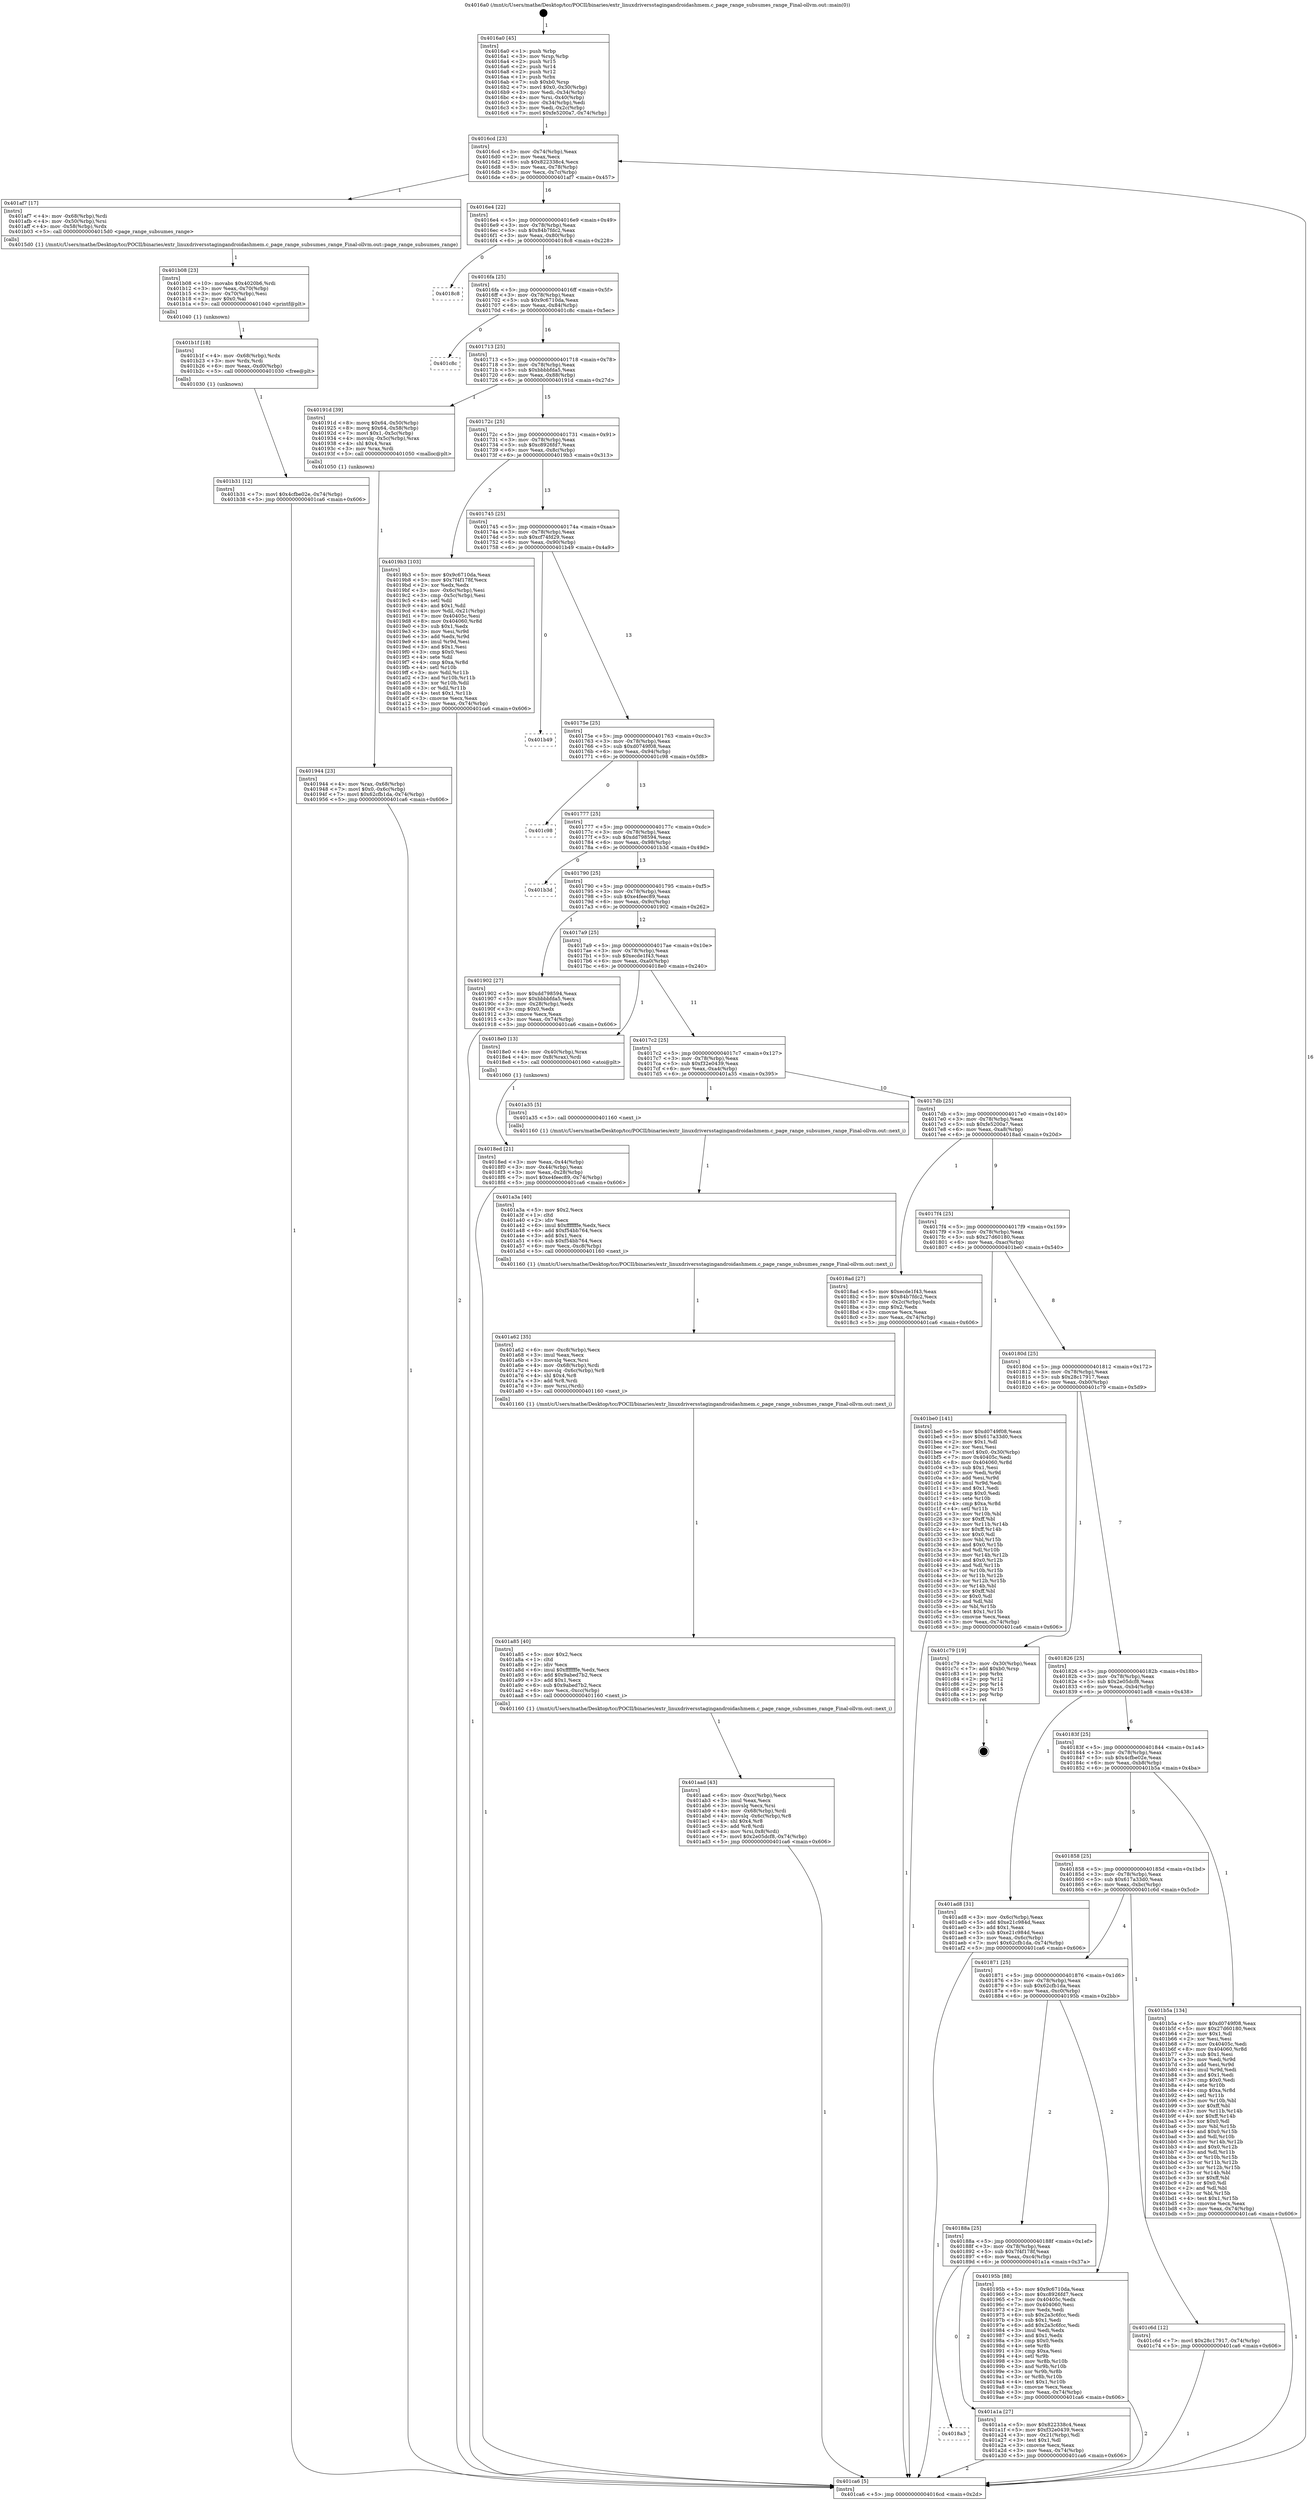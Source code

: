 digraph "0x4016a0" {
  label = "0x4016a0 (/mnt/c/Users/mathe/Desktop/tcc/POCII/binaries/extr_linuxdriversstagingandroidashmem.c_page_range_subsumes_range_Final-ollvm.out::main(0))"
  labelloc = "t"
  node[shape=record]

  Entry [label="",width=0.3,height=0.3,shape=circle,fillcolor=black,style=filled]
  "0x4016cd" [label="{
     0x4016cd [23]\l
     | [instrs]\l
     &nbsp;&nbsp;0x4016cd \<+3\>: mov -0x74(%rbp),%eax\l
     &nbsp;&nbsp;0x4016d0 \<+2\>: mov %eax,%ecx\l
     &nbsp;&nbsp;0x4016d2 \<+6\>: sub $0x822338c4,%ecx\l
     &nbsp;&nbsp;0x4016d8 \<+3\>: mov %eax,-0x78(%rbp)\l
     &nbsp;&nbsp;0x4016db \<+3\>: mov %ecx,-0x7c(%rbp)\l
     &nbsp;&nbsp;0x4016de \<+6\>: je 0000000000401af7 \<main+0x457\>\l
  }"]
  "0x401af7" [label="{
     0x401af7 [17]\l
     | [instrs]\l
     &nbsp;&nbsp;0x401af7 \<+4\>: mov -0x68(%rbp),%rdi\l
     &nbsp;&nbsp;0x401afb \<+4\>: mov -0x50(%rbp),%rsi\l
     &nbsp;&nbsp;0x401aff \<+4\>: mov -0x58(%rbp),%rdx\l
     &nbsp;&nbsp;0x401b03 \<+5\>: call 00000000004015d0 \<page_range_subsumes_range\>\l
     | [calls]\l
     &nbsp;&nbsp;0x4015d0 \{1\} (/mnt/c/Users/mathe/Desktop/tcc/POCII/binaries/extr_linuxdriversstagingandroidashmem.c_page_range_subsumes_range_Final-ollvm.out::page_range_subsumes_range)\l
  }"]
  "0x4016e4" [label="{
     0x4016e4 [22]\l
     | [instrs]\l
     &nbsp;&nbsp;0x4016e4 \<+5\>: jmp 00000000004016e9 \<main+0x49\>\l
     &nbsp;&nbsp;0x4016e9 \<+3\>: mov -0x78(%rbp),%eax\l
     &nbsp;&nbsp;0x4016ec \<+5\>: sub $0x84b7fdc2,%eax\l
     &nbsp;&nbsp;0x4016f1 \<+3\>: mov %eax,-0x80(%rbp)\l
     &nbsp;&nbsp;0x4016f4 \<+6\>: je 00000000004018c8 \<main+0x228\>\l
  }"]
  Exit [label="",width=0.3,height=0.3,shape=circle,fillcolor=black,style=filled,peripheries=2]
  "0x4018c8" [label="{
     0x4018c8\l
  }", style=dashed]
  "0x4016fa" [label="{
     0x4016fa [25]\l
     | [instrs]\l
     &nbsp;&nbsp;0x4016fa \<+5\>: jmp 00000000004016ff \<main+0x5f\>\l
     &nbsp;&nbsp;0x4016ff \<+3\>: mov -0x78(%rbp),%eax\l
     &nbsp;&nbsp;0x401702 \<+5\>: sub $0x9c6710da,%eax\l
     &nbsp;&nbsp;0x401707 \<+6\>: mov %eax,-0x84(%rbp)\l
     &nbsp;&nbsp;0x40170d \<+6\>: je 0000000000401c8c \<main+0x5ec\>\l
  }"]
  "0x401b31" [label="{
     0x401b31 [12]\l
     | [instrs]\l
     &nbsp;&nbsp;0x401b31 \<+7\>: movl $0x4cfbe02e,-0x74(%rbp)\l
     &nbsp;&nbsp;0x401b38 \<+5\>: jmp 0000000000401ca6 \<main+0x606\>\l
  }"]
  "0x401c8c" [label="{
     0x401c8c\l
  }", style=dashed]
  "0x401713" [label="{
     0x401713 [25]\l
     | [instrs]\l
     &nbsp;&nbsp;0x401713 \<+5\>: jmp 0000000000401718 \<main+0x78\>\l
     &nbsp;&nbsp;0x401718 \<+3\>: mov -0x78(%rbp),%eax\l
     &nbsp;&nbsp;0x40171b \<+5\>: sub $0xbbbbfda5,%eax\l
     &nbsp;&nbsp;0x401720 \<+6\>: mov %eax,-0x88(%rbp)\l
     &nbsp;&nbsp;0x401726 \<+6\>: je 000000000040191d \<main+0x27d\>\l
  }"]
  "0x401b1f" [label="{
     0x401b1f [18]\l
     | [instrs]\l
     &nbsp;&nbsp;0x401b1f \<+4\>: mov -0x68(%rbp),%rdx\l
     &nbsp;&nbsp;0x401b23 \<+3\>: mov %rdx,%rdi\l
     &nbsp;&nbsp;0x401b26 \<+6\>: mov %eax,-0xd0(%rbp)\l
     &nbsp;&nbsp;0x401b2c \<+5\>: call 0000000000401030 \<free@plt\>\l
     | [calls]\l
     &nbsp;&nbsp;0x401030 \{1\} (unknown)\l
  }"]
  "0x40191d" [label="{
     0x40191d [39]\l
     | [instrs]\l
     &nbsp;&nbsp;0x40191d \<+8\>: movq $0x64,-0x50(%rbp)\l
     &nbsp;&nbsp;0x401925 \<+8\>: movq $0x64,-0x58(%rbp)\l
     &nbsp;&nbsp;0x40192d \<+7\>: movl $0x1,-0x5c(%rbp)\l
     &nbsp;&nbsp;0x401934 \<+4\>: movslq -0x5c(%rbp),%rax\l
     &nbsp;&nbsp;0x401938 \<+4\>: shl $0x4,%rax\l
     &nbsp;&nbsp;0x40193c \<+3\>: mov %rax,%rdi\l
     &nbsp;&nbsp;0x40193f \<+5\>: call 0000000000401050 \<malloc@plt\>\l
     | [calls]\l
     &nbsp;&nbsp;0x401050 \{1\} (unknown)\l
  }"]
  "0x40172c" [label="{
     0x40172c [25]\l
     | [instrs]\l
     &nbsp;&nbsp;0x40172c \<+5\>: jmp 0000000000401731 \<main+0x91\>\l
     &nbsp;&nbsp;0x401731 \<+3\>: mov -0x78(%rbp),%eax\l
     &nbsp;&nbsp;0x401734 \<+5\>: sub $0xc8926fd7,%eax\l
     &nbsp;&nbsp;0x401739 \<+6\>: mov %eax,-0x8c(%rbp)\l
     &nbsp;&nbsp;0x40173f \<+6\>: je 00000000004019b3 \<main+0x313\>\l
  }"]
  "0x401b08" [label="{
     0x401b08 [23]\l
     | [instrs]\l
     &nbsp;&nbsp;0x401b08 \<+10\>: movabs $0x4020b6,%rdi\l
     &nbsp;&nbsp;0x401b12 \<+3\>: mov %eax,-0x70(%rbp)\l
     &nbsp;&nbsp;0x401b15 \<+3\>: mov -0x70(%rbp),%esi\l
     &nbsp;&nbsp;0x401b18 \<+2\>: mov $0x0,%al\l
     &nbsp;&nbsp;0x401b1a \<+5\>: call 0000000000401040 \<printf@plt\>\l
     | [calls]\l
     &nbsp;&nbsp;0x401040 \{1\} (unknown)\l
  }"]
  "0x4019b3" [label="{
     0x4019b3 [103]\l
     | [instrs]\l
     &nbsp;&nbsp;0x4019b3 \<+5\>: mov $0x9c6710da,%eax\l
     &nbsp;&nbsp;0x4019b8 \<+5\>: mov $0x7f4f178f,%ecx\l
     &nbsp;&nbsp;0x4019bd \<+2\>: xor %edx,%edx\l
     &nbsp;&nbsp;0x4019bf \<+3\>: mov -0x6c(%rbp),%esi\l
     &nbsp;&nbsp;0x4019c2 \<+3\>: cmp -0x5c(%rbp),%esi\l
     &nbsp;&nbsp;0x4019c5 \<+4\>: setl %dil\l
     &nbsp;&nbsp;0x4019c9 \<+4\>: and $0x1,%dil\l
     &nbsp;&nbsp;0x4019cd \<+4\>: mov %dil,-0x21(%rbp)\l
     &nbsp;&nbsp;0x4019d1 \<+7\>: mov 0x40405c,%esi\l
     &nbsp;&nbsp;0x4019d8 \<+8\>: mov 0x404060,%r8d\l
     &nbsp;&nbsp;0x4019e0 \<+3\>: sub $0x1,%edx\l
     &nbsp;&nbsp;0x4019e3 \<+3\>: mov %esi,%r9d\l
     &nbsp;&nbsp;0x4019e6 \<+3\>: add %edx,%r9d\l
     &nbsp;&nbsp;0x4019e9 \<+4\>: imul %r9d,%esi\l
     &nbsp;&nbsp;0x4019ed \<+3\>: and $0x1,%esi\l
     &nbsp;&nbsp;0x4019f0 \<+3\>: cmp $0x0,%esi\l
     &nbsp;&nbsp;0x4019f3 \<+4\>: sete %dil\l
     &nbsp;&nbsp;0x4019f7 \<+4\>: cmp $0xa,%r8d\l
     &nbsp;&nbsp;0x4019fb \<+4\>: setl %r10b\l
     &nbsp;&nbsp;0x4019ff \<+3\>: mov %dil,%r11b\l
     &nbsp;&nbsp;0x401a02 \<+3\>: and %r10b,%r11b\l
     &nbsp;&nbsp;0x401a05 \<+3\>: xor %r10b,%dil\l
     &nbsp;&nbsp;0x401a08 \<+3\>: or %dil,%r11b\l
     &nbsp;&nbsp;0x401a0b \<+4\>: test $0x1,%r11b\l
     &nbsp;&nbsp;0x401a0f \<+3\>: cmovne %ecx,%eax\l
     &nbsp;&nbsp;0x401a12 \<+3\>: mov %eax,-0x74(%rbp)\l
     &nbsp;&nbsp;0x401a15 \<+5\>: jmp 0000000000401ca6 \<main+0x606\>\l
  }"]
  "0x401745" [label="{
     0x401745 [25]\l
     | [instrs]\l
     &nbsp;&nbsp;0x401745 \<+5\>: jmp 000000000040174a \<main+0xaa\>\l
     &nbsp;&nbsp;0x40174a \<+3\>: mov -0x78(%rbp),%eax\l
     &nbsp;&nbsp;0x40174d \<+5\>: sub $0xcf74fd29,%eax\l
     &nbsp;&nbsp;0x401752 \<+6\>: mov %eax,-0x90(%rbp)\l
     &nbsp;&nbsp;0x401758 \<+6\>: je 0000000000401b49 \<main+0x4a9\>\l
  }"]
  "0x401aad" [label="{
     0x401aad [43]\l
     | [instrs]\l
     &nbsp;&nbsp;0x401aad \<+6\>: mov -0xcc(%rbp),%ecx\l
     &nbsp;&nbsp;0x401ab3 \<+3\>: imul %eax,%ecx\l
     &nbsp;&nbsp;0x401ab6 \<+3\>: movslq %ecx,%rsi\l
     &nbsp;&nbsp;0x401ab9 \<+4\>: mov -0x68(%rbp),%rdi\l
     &nbsp;&nbsp;0x401abd \<+4\>: movslq -0x6c(%rbp),%r8\l
     &nbsp;&nbsp;0x401ac1 \<+4\>: shl $0x4,%r8\l
     &nbsp;&nbsp;0x401ac5 \<+3\>: add %r8,%rdi\l
     &nbsp;&nbsp;0x401ac8 \<+4\>: mov %rsi,0x8(%rdi)\l
     &nbsp;&nbsp;0x401acc \<+7\>: movl $0x2e05dcf8,-0x74(%rbp)\l
     &nbsp;&nbsp;0x401ad3 \<+5\>: jmp 0000000000401ca6 \<main+0x606\>\l
  }"]
  "0x401b49" [label="{
     0x401b49\l
  }", style=dashed]
  "0x40175e" [label="{
     0x40175e [25]\l
     | [instrs]\l
     &nbsp;&nbsp;0x40175e \<+5\>: jmp 0000000000401763 \<main+0xc3\>\l
     &nbsp;&nbsp;0x401763 \<+3\>: mov -0x78(%rbp),%eax\l
     &nbsp;&nbsp;0x401766 \<+5\>: sub $0xd0749f08,%eax\l
     &nbsp;&nbsp;0x40176b \<+6\>: mov %eax,-0x94(%rbp)\l
     &nbsp;&nbsp;0x401771 \<+6\>: je 0000000000401c98 \<main+0x5f8\>\l
  }"]
  "0x401a85" [label="{
     0x401a85 [40]\l
     | [instrs]\l
     &nbsp;&nbsp;0x401a85 \<+5\>: mov $0x2,%ecx\l
     &nbsp;&nbsp;0x401a8a \<+1\>: cltd\l
     &nbsp;&nbsp;0x401a8b \<+2\>: idiv %ecx\l
     &nbsp;&nbsp;0x401a8d \<+6\>: imul $0xfffffffe,%edx,%ecx\l
     &nbsp;&nbsp;0x401a93 \<+6\>: add $0x9abed7b2,%ecx\l
     &nbsp;&nbsp;0x401a99 \<+3\>: add $0x1,%ecx\l
     &nbsp;&nbsp;0x401a9c \<+6\>: sub $0x9abed7b2,%ecx\l
     &nbsp;&nbsp;0x401aa2 \<+6\>: mov %ecx,-0xcc(%rbp)\l
     &nbsp;&nbsp;0x401aa8 \<+5\>: call 0000000000401160 \<next_i\>\l
     | [calls]\l
     &nbsp;&nbsp;0x401160 \{1\} (/mnt/c/Users/mathe/Desktop/tcc/POCII/binaries/extr_linuxdriversstagingandroidashmem.c_page_range_subsumes_range_Final-ollvm.out::next_i)\l
  }"]
  "0x401c98" [label="{
     0x401c98\l
  }", style=dashed]
  "0x401777" [label="{
     0x401777 [25]\l
     | [instrs]\l
     &nbsp;&nbsp;0x401777 \<+5\>: jmp 000000000040177c \<main+0xdc\>\l
     &nbsp;&nbsp;0x40177c \<+3\>: mov -0x78(%rbp),%eax\l
     &nbsp;&nbsp;0x40177f \<+5\>: sub $0xdd798594,%eax\l
     &nbsp;&nbsp;0x401784 \<+6\>: mov %eax,-0x98(%rbp)\l
     &nbsp;&nbsp;0x40178a \<+6\>: je 0000000000401b3d \<main+0x49d\>\l
  }"]
  "0x401a62" [label="{
     0x401a62 [35]\l
     | [instrs]\l
     &nbsp;&nbsp;0x401a62 \<+6\>: mov -0xc8(%rbp),%ecx\l
     &nbsp;&nbsp;0x401a68 \<+3\>: imul %eax,%ecx\l
     &nbsp;&nbsp;0x401a6b \<+3\>: movslq %ecx,%rsi\l
     &nbsp;&nbsp;0x401a6e \<+4\>: mov -0x68(%rbp),%rdi\l
     &nbsp;&nbsp;0x401a72 \<+4\>: movslq -0x6c(%rbp),%r8\l
     &nbsp;&nbsp;0x401a76 \<+4\>: shl $0x4,%r8\l
     &nbsp;&nbsp;0x401a7a \<+3\>: add %r8,%rdi\l
     &nbsp;&nbsp;0x401a7d \<+3\>: mov %rsi,(%rdi)\l
     &nbsp;&nbsp;0x401a80 \<+5\>: call 0000000000401160 \<next_i\>\l
     | [calls]\l
     &nbsp;&nbsp;0x401160 \{1\} (/mnt/c/Users/mathe/Desktop/tcc/POCII/binaries/extr_linuxdriversstagingandroidashmem.c_page_range_subsumes_range_Final-ollvm.out::next_i)\l
  }"]
  "0x401b3d" [label="{
     0x401b3d\l
  }", style=dashed]
  "0x401790" [label="{
     0x401790 [25]\l
     | [instrs]\l
     &nbsp;&nbsp;0x401790 \<+5\>: jmp 0000000000401795 \<main+0xf5\>\l
     &nbsp;&nbsp;0x401795 \<+3\>: mov -0x78(%rbp),%eax\l
     &nbsp;&nbsp;0x401798 \<+5\>: sub $0xe4feec89,%eax\l
     &nbsp;&nbsp;0x40179d \<+6\>: mov %eax,-0x9c(%rbp)\l
     &nbsp;&nbsp;0x4017a3 \<+6\>: je 0000000000401902 \<main+0x262\>\l
  }"]
  "0x401a3a" [label="{
     0x401a3a [40]\l
     | [instrs]\l
     &nbsp;&nbsp;0x401a3a \<+5\>: mov $0x2,%ecx\l
     &nbsp;&nbsp;0x401a3f \<+1\>: cltd\l
     &nbsp;&nbsp;0x401a40 \<+2\>: idiv %ecx\l
     &nbsp;&nbsp;0x401a42 \<+6\>: imul $0xfffffffe,%edx,%ecx\l
     &nbsp;&nbsp;0x401a48 \<+6\>: add $0xf54bb764,%ecx\l
     &nbsp;&nbsp;0x401a4e \<+3\>: add $0x1,%ecx\l
     &nbsp;&nbsp;0x401a51 \<+6\>: sub $0xf54bb764,%ecx\l
     &nbsp;&nbsp;0x401a57 \<+6\>: mov %ecx,-0xc8(%rbp)\l
     &nbsp;&nbsp;0x401a5d \<+5\>: call 0000000000401160 \<next_i\>\l
     | [calls]\l
     &nbsp;&nbsp;0x401160 \{1\} (/mnt/c/Users/mathe/Desktop/tcc/POCII/binaries/extr_linuxdriversstagingandroidashmem.c_page_range_subsumes_range_Final-ollvm.out::next_i)\l
  }"]
  "0x401902" [label="{
     0x401902 [27]\l
     | [instrs]\l
     &nbsp;&nbsp;0x401902 \<+5\>: mov $0xdd798594,%eax\l
     &nbsp;&nbsp;0x401907 \<+5\>: mov $0xbbbbfda5,%ecx\l
     &nbsp;&nbsp;0x40190c \<+3\>: mov -0x28(%rbp),%edx\l
     &nbsp;&nbsp;0x40190f \<+3\>: cmp $0x0,%edx\l
     &nbsp;&nbsp;0x401912 \<+3\>: cmove %ecx,%eax\l
     &nbsp;&nbsp;0x401915 \<+3\>: mov %eax,-0x74(%rbp)\l
     &nbsp;&nbsp;0x401918 \<+5\>: jmp 0000000000401ca6 \<main+0x606\>\l
  }"]
  "0x4017a9" [label="{
     0x4017a9 [25]\l
     | [instrs]\l
     &nbsp;&nbsp;0x4017a9 \<+5\>: jmp 00000000004017ae \<main+0x10e\>\l
     &nbsp;&nbsp;0x4017ae \<+3\>: mov -0x78(%rbp),%eax\l
     &nbsp;&nbsp;0x4017b1 \<+5\>: sub $0xecde1f43,%eax\l
     &nbsp;&nbsp;0x4017b6 \<+6\>: mov %eax,-0xa0(%rbp)\l
     &nbsp;&nbsp;0x4017bc \<+6\>: je 00000000004018e0 \<main+0x240\>\l
  }"]
  "0x4018a3" [label="{
     0x4018a3\l
  }", style=dashed]
  "0x4018e0" [label="{
     0x4018e0 [13]\l
     | [instrs]\l
     &nbsp;&nbsp;0x4018e0 \<+4\>: mov -0x40(%rbp),%rax\l
     &nbsp;&nbsp;0x4018e4 \<+4\>: mov 0x8(%rax),%rdi\l
     &nbsp;&nbsp;0x4018e8 \<+5\>: call 0000000000401060 \<atoi@plt\>\l
     | [calls]\l
     &nbsp;&nbsp;0x401060 \{1\} (unknown)\l
  }"]
  "0x4017c2" [label="{
     0x4017c2 [25]\l
     | [instrs]\l
     &nbsp;&nbsp;0x4017c2 \<+5\>: jmp 00000000004017c7 \<main+0x127\>\l
     &nbsp;&nbsp;0x4017c7 \<+3\>: mov -0x78(%rbp),%eax\l
     &nbsp;&nbsp;0x4017ca \<+5\>: sub $0xf32e0439,%eax\l
     &nbsp;&nbsp;0x4017cf \<+6\>: mov %eax,-0xa4(%rbp)\l
     &nbsp;&nbsp;0x4017d5 \<+6\>: je 0000000000401a35 \<main+0x395\>\l
  }"]
  "0x401a1a" [label="{
     0x401a1a [27]\l
     | [instrs]\l
     &nbsp;&nbsp;0x401a1a \<+5\>: mov $0x822338c4,%eax\l
     &nbsp;&nbsp;0x401a1f \<+5\>: mov $0xf32e0439,%ecx\l
     &nbsp;&nbsp;0x401a24 \<+3\>: mov -0x21(%rbp),%dl\l
     &nbsp;&nbsp;0x401a27 \<+3\>: test $0x1,%dl\l
     &nbsp;&nbsp;0x401a2a \<+3\>: cmovne %ecx,%eax\l
     &nbsp;&nbsp;0x401a2d \<+3\>: mov %eax,-0x74(%rbp)\l
     &nbsp;&nbsp;0x401a30 \<+5\>: jmp 0000000000401ca6 \<main+0x606\>\l
  }"]
  "0x401a35" [label="{
     0x401a35 [5]\l
     | [instrs]\l
     &nbsp;&nbsp;0x401a35 \<+5\>: call 0000000000401160 \<next_i\>\l
     | [calls]\l
     &nbsp;&nbsp;0x401160 \{1\} (/mnt/c/Users/mathe/Desktop/tcc/POCII/binaries/extr_linuxdriversstagingandroidashmem.c_page_range_subsumes_range_Final-ollvm.out::next_i)\l
  }"]
  "0x4017db" [label="{
     0x4017db [25]\l
     | [instrs]\l
     &nbsp;&nbsp;0x4017db \<+5\>: jmp 00000000004017e0 \<main+0x140\>\l
     &nbsp;&nbsp;0x4017e0 \<+3\>: mov -0x78(%rbp),%eax\l
     &nbsp;&nbsp;0x4017e3 \<+5\>: sub $0xfe5200a7,%eax\l
     &nbsp;&nbsp;0x4017e8 \<+6\>: mov %eax,-0xa8(%rbp)\l
     &nbsp;&nbsp;0x4017ee \<+6\>: je 00000000004018ad \<main+0x20d\>\l
  }"]
  "0x40188a" [label="{
     0x40188a [25]\l
     | [instrs]\l
     &nbsp;&nbsp;0x40188a \<+5\>: jmp 000000000040188f \<main+0x1ef\>\l
     &nbsp;&nbsp;0x40188f \<+3\>: mov -0x78(%rbp),%eax\l
     &nbsp;&nbsp;0x401892 \<+5\>: sub $0x7f4f178f,%eax\l
     &nbsp;&nbsp;0x401897 \<+6\>: mov %eax,-0xc4(%rbp)\l
     &nbsp;&nbsp;0x40189d \<+6\>: je 0000000000401a1a \<main+0x37a\>\l
  }"]
  "0x4018ad" [label="{
     0x4018ad [27]\l
     | [instrs]\l
     &nbsp;&nbsp;0x4018ad \<+5\>: mov $0xecde1f43,%eax\l
     &nbsp;&nbsp;0x4018b2 \<+5\>: mov $0x84b7fdc2,%ecx\l
     &nbsp;&nbsp;0x4018b7 \<+3\>: mov -0x2c(%rbp),%edx\l
     &nbsp;&nbsp;0x4018ba \<+3\>: cmp $0x2,%edx\l
     &nbsp;&nbsp;0x4018bd \<+3\>: cmovne %ecx,%eax\l
     &nbsp;&nbsp;0x4018c0 \<+3\>: mov %eax,-0x74(%rbp)\l
     &nbsp;&nbsp;0x4018c3 \<+5\>: jmp 0000000000401ca6 \<main+0x606\>\l
  }"]
  "0x4017f4" [label="{
     0x4017f4 [25]\l
     | [instrs]\l
     &nbsp;&nbsp;0x4017f4 \<+5\>: jmp 00000000004017f9 \<main+0x159\>\l
     &nbsp;&nbsp;0x4017f9 \<+3\>: mov -0x78(%rbp),%eax\l
     &nbsp;&nbsp;0x4017fc \<+5\>: sub $0x27d60180,%eax\l
     &nbsp;&nbsp;0x401801 \<+6\>: mov %eax,-0xac(%rbp)\l
     &nbsp;&nbsp;0x401807 \<+6\>: je 0000000000401be0 \<main+0x540\>\l
  }"]
  "0x401ca6" [label="{
     0x401ca6 [5]\l
     | [instrs]\l
     &nbsp;&nbsp;0x401ca6 \<+5\>: jmp 00000000004016cd \<main+0x2d\>\l
  }"]
  "0x4016a0" [label="{
     0x4016a0 [45]\l
     | [instrs]\l
     &nbsp;&nbsp;0x4016a0 \<+1\>: push %rbp\l
     &nbsp;&nbsp;0x4016a1 \<+3\>: mov %rsp,%rbp\l
     &nbsp;&nbsp;0x4016a4 \<+2\>: push %r15\l
     &nbsp;&nbsp;0x4016a6 \<+2\>: push %r14\l
     &nbsp;&nbsp;0x4016a8 \<+2\>: push %r12\l
     &nbsp;&nbsp;0x4016aa \<+1\>: push %rbx\l
     &nbsp;&nbsp;0x4016ab \<+7\>: sub $0xb0,%rsp\l
     &nbsp;&nbsp;0x4016b2 \<+7\>: movl $0x0,-0x30(%rbp)\l
     &nbsp;&nbsp;0x4016b9 \<+3\>: mov %edi,-0x34(%rbp)\l
     &nbsp;&nbsp;0x4016bc \<+4\>: mov %rsi,-0x40(%rbp)\l
     &nbsp;&nbsp;0x4016c0 \<+3\>: mov -0x34(%rbp),%edi\l
     &nbsp;&nbsp;0x4016c3 \<+3\>: mov %edi,-0x2c(%rbp)\l
     &nbsp;&nbsp;0x4016c6 \<+7\>: movl $0xfe5200a7,-0x74(%rbp)\l
  }"]
  "0x4018ed" [label="{
     0x4018ed [21]\l
     | [instrs]\l
     &nbsp;&nbsp;0x4018ed \<+3\>: mov %eax,-0x44(%rbp)\l
     &nbsp;&nbsp;0x4018f0 \<+3\>: mov -0x44(%rbp),%eax\l
     &nbsp;&nbsp;0x4018f3 \<+3\>: mov %eax,-0x28(%rbp)\l
     &nbsp;&nbsp;0x4018f6 \<+7\>: movl $0xe4feec89,-0x74(%rbp)\l
     &nbsp;&nbsp;0x4018fd \<+5\>: jmp 0000000000401ca6 \<main+0x606\>\l
  }"]
  "0x401944" [label="{
     0x401944 [23]\l
     | [instrs]\l
     &nbsp;&nbsp;0x401944 \<+4\>: mov %rax,-0x68(%rbp)\l
     &nbsp;&nbsp;0x401948 \<+7\>: movl $0x0,-0x6c(%rbp)\l
     &nbsp;&nbsp;0x40194f \<+7\>: movl $0x62cfb1da,-0x74(%rbp)\l
     &nbsp;&nbsp;0x401956 \<+5\>: jmp 0000000000401ca6 \<main+0x606\>\l
  }"]
  "0x40195b" [label="{
     0x40195b [88]\l
     | [instrs]\l
     &nbsp;&nbsp;0x40195b \<+5\>: mov $0x9c6710da,%eax\l
     &nbsp;&nbsp;0x401960 \<+5\>: mov $0xc8926fd7,%ecx\l
     &nbsp;&nbsp;0x401965 \<+7\>: mov 0x40405c,%edx\l
     &nbsp;&nbsp;0x40196c \<+7\>: mov 0x404060,%esi\l
     &nbsp;&nbsp;0x401973 \<+2\>: mov %edx,%edi\l
     &nbsp;&nbsp;0x401975 \<+6\>: sub $0x2a3c6fcc,%edi\l
     &nbsp;&nbsp;0x40197b \<+3\>: sub $0x1,%edi\l
     &nbsp;&nbsp;0x40197e \<+6\>: add $0x2a3c6fcc,%edi\l
     &nbsp;&nbsp;0x401984 \<+3\>: imul %edi,%edx\l
     &nbsp;&nbsp;0x401987 \<+3\>: and $0x1,%edx\l
     &nbsp;&nbsp;0x40198a \<+3\>: cmp $0x0,%edx\l
     &nbsp;&nbsp;0x40198d \<+4\>: sete %r8b\l
     &nbsp;&nbsp;0x401991 \<+3\>: cmp $0xa,%esi\l
     &nbsp;&nbsp;0x401994 \<+4\>: setl %r9b\l
     &nbsp;&nbsp;0x401998 \<+3\>: mov %r8b,%r10b\l
     &nbsp;&nbsp;0x40199b \<+3\>: and %r9b,%r10b\l
     &nbsp;&nbsp;0x40199e \<+3\>: xor %r9b,%r8b\l
     &nbsp;&nbsp;0x4019a1 \<+3\>: or %r8b,%r10b\l
     &nbsp;&nbsp;0x4019a4 \<+4\>: test $0x1,%r10b\l
     &nbsp;&nbsp;0x4019a8 \<+3\>: cmovne %ecx,%eax\l
     &nbsp;&nbsp;0x4019ab \<+3\>: mov %eax,-0x74(%rbp)\l
     &nbsp;&nbsp;0x4019ae \<+5\>: jmp 0000000000401ca6 \<main+0x606\>\l
  }"]
  "0x401be0" [label="{
     0x401be0 [141]\l
     | [instrs]\l
     &nbsp;&nbsp;0x401be0 \<+5\>: mov $0xd0749f08,%eax\l
     &nbsp;&nbsp;0x401be5 \<+5\>: mov $0x617a33d0,%ecx\l
     &nbsp;&nbsp;0x401bea \<+2\>: mov $0x1,%dl\l
     &nbsp;&nbsp;0x401bec \<+2\>: xor %esi,%esi\l
     &nbsp;&nbsp;0x401bee \<+7\>: movl $0x0,-0x30(%rbp)\l
     &nbsp;&nbsp;0x401bf5 \<+7\>: mov 0x40405c,%edi\l
     &nbsp;&nbsp;0x401bfc \<+8\>: mov 0x404060,%r8d\l
     &nbsp;&nbsp;0x401c04 \<+3\>: sub $0x1,%esi\l
     &nbsp;&nbsp;0x401c07 \<+3\>: mov %edi,%r9d\l
     &nbsp;&nbsp;0x401c0a \<+3\>: add %esi,%r9d\l
     &nbsp;&nbsp;0x401c0d \<+4\>: imul %r9d,%edi\l
     &nbsp;&nbsp;0x401c11 \<+3\>: and $0x1,%edi\l
     &nbsp;&nbsp;0x401c14 \<+3\>: cmp $0x0,%edi\l
     &nbsp;&nbsp;0x401c17 \<+4\>: sete %r10b\l
     &nbsp;&nbsp;0x401c1b \<+4\>: cmp $0xa,%r8d\l
     &nbsp;&nbsp;0x401c1f \<+4\>: setl %r11b\l
     &nbsp;&nbsp;0x401c23 \<+3\>: mov %r10b,%bl\l
     &nbsp;&nbsp;0x401c26 \<+3\>: xor $0xff,%bl\l
     &nbsp;&nbsp;0x401c29 \<+3\>: mov %r11b,%r14b\l
     &nbsp;&nbsp;0x401c2c \<+4\>: xor $0xff,%r14b\l
     &nbsp;&nbsp;0x401c30 \<+3\>: xor $0x0,%dl\l
     &nbsp;&nbsp;0x401c33 \<+3\>: mov %bl,%r15b\l
     &nbsp;&nbsp;0x401c36 \<+4\>: and $0x0,%r15b\l
     &nbsp;&nbsp;0x401c3a \<+3\>: and %dl,%r10b\l
     &nbsp;&nbsp;0x401c3d \<+3\>: mov %r14b,%r12b\l
     &nbsp;&nbsp;0x401c40 \<+4\>: and $0x0,%r12b\l
     &nbsp;&nbsp;0x401c44 \<+3\>: and %dl,%r11b\l
     &nbsp;&nbsp;0x401c47 \<+3\>: or %r10b,%r15b\l
     &nbsp;&nbsp;0x401c4a \<+3\>: or %r11b,%r12b\l
     &nbsp;&nbsp;0x401c4d \<+3\>: xor %r12b,%r15b\l
     &nbsp;&nbsp;0x401c50 \<+3\>: or %r14b,%bl\l
     &nbsp;&nbsp;0x401c53 \<+3\>: xor $0xff,%bl\l
     &nbsp;&nbsp;0x401c56 \<+3\>: or $0x0,%dl\l
     &nbsp;&nbsp;0x401c59 \<+2\>: and %dl,%bl\l
     &nbsp;&nbsp;0x401c5b \<+3\>: or %bl,%r15b\l
     &nbsp;&nbsp;0x401c5e \<+4\>: test $0x1,%r15b\l
     &nbsp;&nbsp;0x401c62 \<+3\>: cmovne %ecx,%eax\l
     &nbsp;&nbsp;0x401c65 \<+3\>: mov %eax,-0x74(%rbp)\l
     &nbsp;&nbsp;0x401c68 \<+5\>: jmp 0000000000401ca6 \<main+0x606\>\l
  }"]
  "0x40180d" [label="{
     0x40180d [25]\l
     | [instrs]\l
     &nbsp;&nbsp;0x40180d \<+5\>: jmp 0000000000401812 \<main+0x172\>\l
     &nbsp;&nbsp;0x401812 \<+3\>: mov -0x78(%rbp),%eax\l
     &nbsp;&nbsp;0x401815 \<+5\>: sub $0x28c17917,%eax\l
     &nbsp;&nbsp;0x40181a \<+6\>: mov %eax,-0xb0(%rbp)\l
     &nbsp;&nbsp;0x401820 \<+6\>: je 0000000000401c79 \<main+0x5d9\>\l
  }"]
  "0x401871" [label="{
     0x401871 [25]\l
     | [instrs]\l
     &nbsp;&nbsp;0x401871 \<+5\>: jmp 0000000000401876 \<main+0x1d6\>\l
     &nbsp;&nbsp;0x401876 \<+3\>: mov -0x78(%rbp),%eax\l
     &nbsp;&nbsp;0x401879 \<+5\>: sub $0x62cfb1da,%eax\l
     &nbsp;&nbsp;0x40187e \<+6\>: mov %eax,-0xc0(%rbp)\l
     &nbsp;&nbsp;0x401884 \<+6\>: je 000000000040195b \<main+0x2bb\>\l
  }"]
  "0x401c79" [label="{
     0x401c79 [19]\l
     | [instrs]\l
     &nbsp;&nbsp;0x401c79 \<+3\>: mov -0x30(%rbp),%eax\l
     &nbsp;&nbsp;0x401c7c \<+7\>: add $0xb0,%rsp\l
     &nbsp;&nbsp;0x401c83 \<+1\>: pop %rbx\l
     &nbsp;&nbsp;0x401c84 \<+2\>: pop %r12\l
     &nbsp;&nbsp;0x401c86 \<+2\>: pop %r14\l
     &nbsp;&nbsp;0x401c88 \<+2\>: pop %r15\l
     &nbsp;&nbsp;0x401c8a \<+1\>: pop %rbp\l
     &nbsp;&nbsp;0x401c8b \<+1\>: ret\l
  }"]
  "0x401826" [label="{
     0x401826 [25]\l
     | [instrs]\l
     &nbsp;&nbsp;0x401826 \<+5\>: jmp 000000000040182b \<main+0x18b\>\l
     &nbsp;&nbsp;0x40182b \<+3\>: mov -0x78(%rbp),%eax\l
     &nbsp;&nbsp;0x40182e \<+5\>: sub $0x2e05dcf8,%eax\l
     &nbsp;&nbsp;0x401833 \<+6\>: mov %eax,-0xb4(%rbp)\l
     &nbsp;&nbsp;0x401839 \<+6\>: je 0000000000401ad8 \<main+0x438\>\l
  }"]
  "0x401c6d" [label="{
     0x401c6d [12]\l
     | [instrs]\l
     &nbsp;&nbsp;0x401c6d \<+7\>: movl $0x28c17917,-0x74(%rbp)\l
     &nbsp;&nbsp;0x401c74 \<+5\>: jmp 0000000000401ca6 \<main+0x606\>\l
  }"]
  "0x401ad8" [label="{
     0x401ad8 [31]\l
     | [instrs]\l
     &nbsp;&nbsp;0x401ad8 \<+3\>: mov -0x6c(%rbp),%eax\l
     &nbsp;&nbsp;0x401adb \<+5\>: add $0xe21c984d,%eax\l
     &nbsp;&nbsp;0x401ae0 \<+3\>: add $0x1,%eax\l
     &nbsp;&nbsp;0x401ae3 \<+5\>: sub $0xe21c984d,%eax\l
     &nbsp;&nbsp;0x401ae8 \<+3\>: mov %eax,-0x6c(%rbp)\l
     &nbsp;&nbsp;0x401aeb \<+7\>: movl $0x62cfb1da,-0x74(%rbp)\l
     &nbsp;&nbsp;0x401af2 \<+5\>: jmp 0000000000401ca6 \<main+0x606\>\l
  }"]
  "0x40183f" [label="{
     0x40183f [25]\l
     | [instrs]\l
     &nbsp;&nbsp;0x40183f \<+5\>: jmp 0000000000401844 \<main+0x1a4\>\l
     &nbsp;&nbsp;0x401844 \<+3\>: mov -0x78(%rbp),%eax\l
     &nbsp;&nbsp;0x401847 \<+5\>: sub $0x4cfbe02e,%eax\l
     &nbsp;&nbsp;0x40184c \<+6\>: mov %eax,-0xb8(%rbp)\l
     &nbsp;&nbsp;0x401852 \<+6\>: je 0000000000401b5a \<main+0x4ba\>\l
  }"]
  "0x401858" [label="{
     0x401858 [25]\l
     | [instrs]\l
     &nbsp;&nbsp;0x401858 \<+5\>: jmp 000000000040185d \<main+0x1bd\>\l
     &nbsp;&nbsp;0x40185d \<+3\>: mov -0x78(%rbp),%eax\l
     &nbsp;&nbsp;0x401860 \<+5\>: sub $0x617a33d0,%eax\l
     &nbsp;&nbsp;0x401865 \<+6\>: mov %eax,-0xbc(%rbp)\l
     &nbsp;&nbsp;0x40186b \<+6\>: je 0000000000401c6d \<main+0x5cd\>\l
  }"]
  "0x401b5a" [label="{
     0x401b5a [134]\l
     | [instrs]\l
     &nbsp;&nbsp;0x401b5a \<+5\>: mov $0xd0749f08,%eax\l
     &nbsp;&nbsp;0x401b5f \<+5\>: mov $0x27d60180,%ecx\l
     &nbsp;&nbsp;0x401b64 \<+2\>: mov $0x1,%dl\l
     &nbsp;&nbsp;0x401b66 \<+2\>: xor %esi,%esi\l
     &nbsp;&nbsp;0x401b68 \<+7\>: mov 0x40405c,%edi\l
     &nbsp;&nbsp;0x401b6f \<+8\>: mov 0x404060,%r8d\l
     &nbsp;&nbsp;0x401b77 \<+3\>: sub $0x1,%esi\l
     &nbsp;&nbsp;0x401b7a \<+3\>: mov %edi,%r9d\l
     &nbsp;&nbsp;0x401b7d \<+3\>: add %esi,%r9d\l
     &nbsp;&nbsp;0x401b80 \<+4\>: imul %r9d,%edi\l
     &nbsp;&nbsp;0x401b84 \<+3\>: and $0x1,%edi\l
     &nbsp;&nbsp;0x401b87 \<+3\>: cmp $0x0,%edi\l
     &nbsp;&nbsp;0x401b8a \<+4\>: sete %r10b\l
     &nbsp;&nbsp;0x401b8e \<+4\>: cmp $0xa,%r8d\l
     &nbsp;&nbsp;0x401b92 \<+4\>: setl %r11b\l
     &nbsp;&nbsp;0x401b96 \<+3\>: mov %r10b,%bl\l
     &nbsp;&nbsp;0x401b99 \<+3\>: xor $0xff,%bl\l
     &nbsp;&nbsp;0x401b9c \<+3\>: mov %r11b,%r14b\l
     &nbsp;&nbsp;0x401b9f \<+4\>: xor $0xff,%r14b\l
     &nbsp;&nbsp;0x401ba3 \<+3\>: xor $0x0,%dl\l
     &nbsp;&nbsp;0x401ba6 \<+3\>: mov %bl,%r15b\l
     &nbsp;&nbsp;0x401ba9 \<+4\>: and $0x0,%r15b\l
     &nbsp;&nbsp;0x401bad \<+3\>: and %dl,%r10b\l
     &nbsp;&nbsp;0x401bb0 \<+3\>: mov %r14b,%r12b\l
     &nbsp;&nbsp;0x401bb3 \<+4\>: and $0x0,%r12b\l
     &nbsp;&nbsp;0x401bb7 \<+3\>: and %dl,%r11b\l
     &nbsp;&nbsp;0x401bba \<+3\>: or %r10b,%r15b\l
     &nbsp;&nbsp;0x401bbd \<+3\>: or %r11b,%r12b\l
     &nbsp;&nbsp;0x401bc0 \<+3\>: xor %r12b,%r15b\l
     &nbsp;&nbsp;0x401bc3 \<+3\>: or %r14b,%bl\l
     &nbsp;&nbsp;0x401bc6 \<+3\>: xor $0xff,%bl\l
     &nbsp;&nbsp;0x401bc9 \<+3\>: or $0x0,%dl\l
     &nbsp;&nbsp;0x401bcc \<+2\>: and %dl,%bl\l
     &nbsp;&nbsp;0x401bce \<+3\>: or %bl,%r15b\l
     &nbsp;&nbsp;0x401bd1 \<+4\>: test $0x1,%r15b\l
     &nbsp;&nbsp;0x401bd5 \<+3\>: cmovne %ecx,%eax\l
     &nbsp;&nbsp;0x401bd8 \<+3\>: mov %eax,-0x74(%rbp)\l
     &nbsp;&nbsp;0x401bdb \<+5\>: jmp 0000000000401ca6 \<main+0x606\>\l
  }"]
  Entry -> "0x4016a0" [label=" 1"]
  "0x4016cd" -> "0x401af7" [label=" 1"]
  "0x4016cd" -> "0x4016e4" [label=" 16"]
  "0x401c79" -> Exit [label=" 1"]
  "0x4016e4" -> "0x4018c8" [label=" 0"]
  "0x4016e4" -> "0x4016fa" [label=" 16"]
  "0x401c6d" -> "0x401ca6" [label=" 1"]
  "0x4016fa" -> "0x401c8c" [label=" 0"]
  "0x4016fa" -> "0x401713" [label=" 16"]
  "0x401be0" -> "0x401ca6" [label=" 1"]
  "0x401713" -> "0x40191d" [label=" 1"]
  "0x401713" -> "0x40172c" [label=" 15"]
  "0x401b5a" -> "0x401ca6" [label=" 1"]
  "0x40172c" -> "0x4019b3" [label=" 2"]
  "0x40172c" -> "0x401745" [label=" 13"]
  "0x401b31" -> "0x401ca6" [label=" 1"]
  "0x401745" -> "0x401b49" [label=" 0"]
  "0x401745" -> "0x40175e" [label=" 13"]
  "0x401b1f" -> "0x401b31" [label=" 1"]
  "0x40175e" -> "0x401c98" [label=" 0"]
  "0x40175e" -> "0x401777" [label=" 13"]
  "0x401b08" -> "0x401b1f" [label=" 1"]
  "0x401777" -> "0x401b3d" [label=" 0"]
  "0x401777" -> "0x401790" [label=" 13"]
  "0x401af7" -> "0x401b08" [label=" 1"]
  "0x401790" -> "0x401902" [label=" 1"]
  "0x401790" -> "0x4017a9" [label=" 12"]
  "0x401ad8" -> "0x401ca6" [label=" 1"]
  "0x4017a9" -> "0x4018e0" [label=" 1"]
  "0x4017a9" -> "0x4017c2" [label=" 11"]
  "0x401aad" -> "0x401ca6" [label=" 1"]
  "0x4017c2" -> "0x401a35" [label=" 1"]
  "0x4017c2" -> "0x4017db" [label=" 10"]
  "0x401a85" -> "0x401aad" [label=" 1"]
  "0x4017db" -> "0x4018ad" [label=" 1"]
  "0x4017db" -> "0x4017f4" [label=" 9"]
  "0x4018ad" -> "0x401ca6" [label=" 1"]
  "0x4016a0" -> "0x4016cd" [label=" 1"]
  "0x401ca6" -> "0x4016cd" [label=" 16"]
  "0x4018e0" -> "0x4018ed" [label=" 1"]
  "0x4018ed" -> "0x401ca6" [label=" 1"]
  "0x401902" -> "0x401ca6" [label=" 1"]
  "0x40191d" -> "0x401944" [label=" 1"]
  "0x401944" -> "0x401ca6" [label=" 1"]
  "0x401a3a" -> "0x401a62" [label=" 1"]
  "0x4017f4" -> "0x401be0" [label=" 1"]
  "0x4017f4" -> "0x40180d" [label=" 8"]
  "0x401a35" -> "0x401a3a" [label=" 1"]
  "0x40180d" -> "0x401c79" [label=" 1"]
  "0x40180d" -> "0x401826" [label=" 7"]
  "0x40188a" -> "0x4018a3" [label=" 0"]
  "0x401826" -> "0x401ad8" [label=" 1"]
  "0x401826" -> "0x40183f" [label=" 6"]
  "0x40188a" -> "0x401a1a" [label=" 2"]
  "0x40183f" -> "0x401b5a" [label=" 1"]
  "0x40183f" -> "0x401858" [label=" 5"]
  "0x401a62" -> "0x401a85" [label=" 1"]
  "0x401858" -> "0x401c6d" [label=" 1"]
  "0x401858" -> "0x401871" [label=" 4"]
  "0x401a1a" -> "0x401ca6" [label=" 2"]
  "0x401871" -> "0x40195b" [label=" 2"]
  "0x401871" -> "0x40188a" [label=" 2"]
  "0x40195b" -> "0x401ca6" [label=" 2"]
  "0x4019b3" -> "0x401ca6" [label=" 2"]
}
